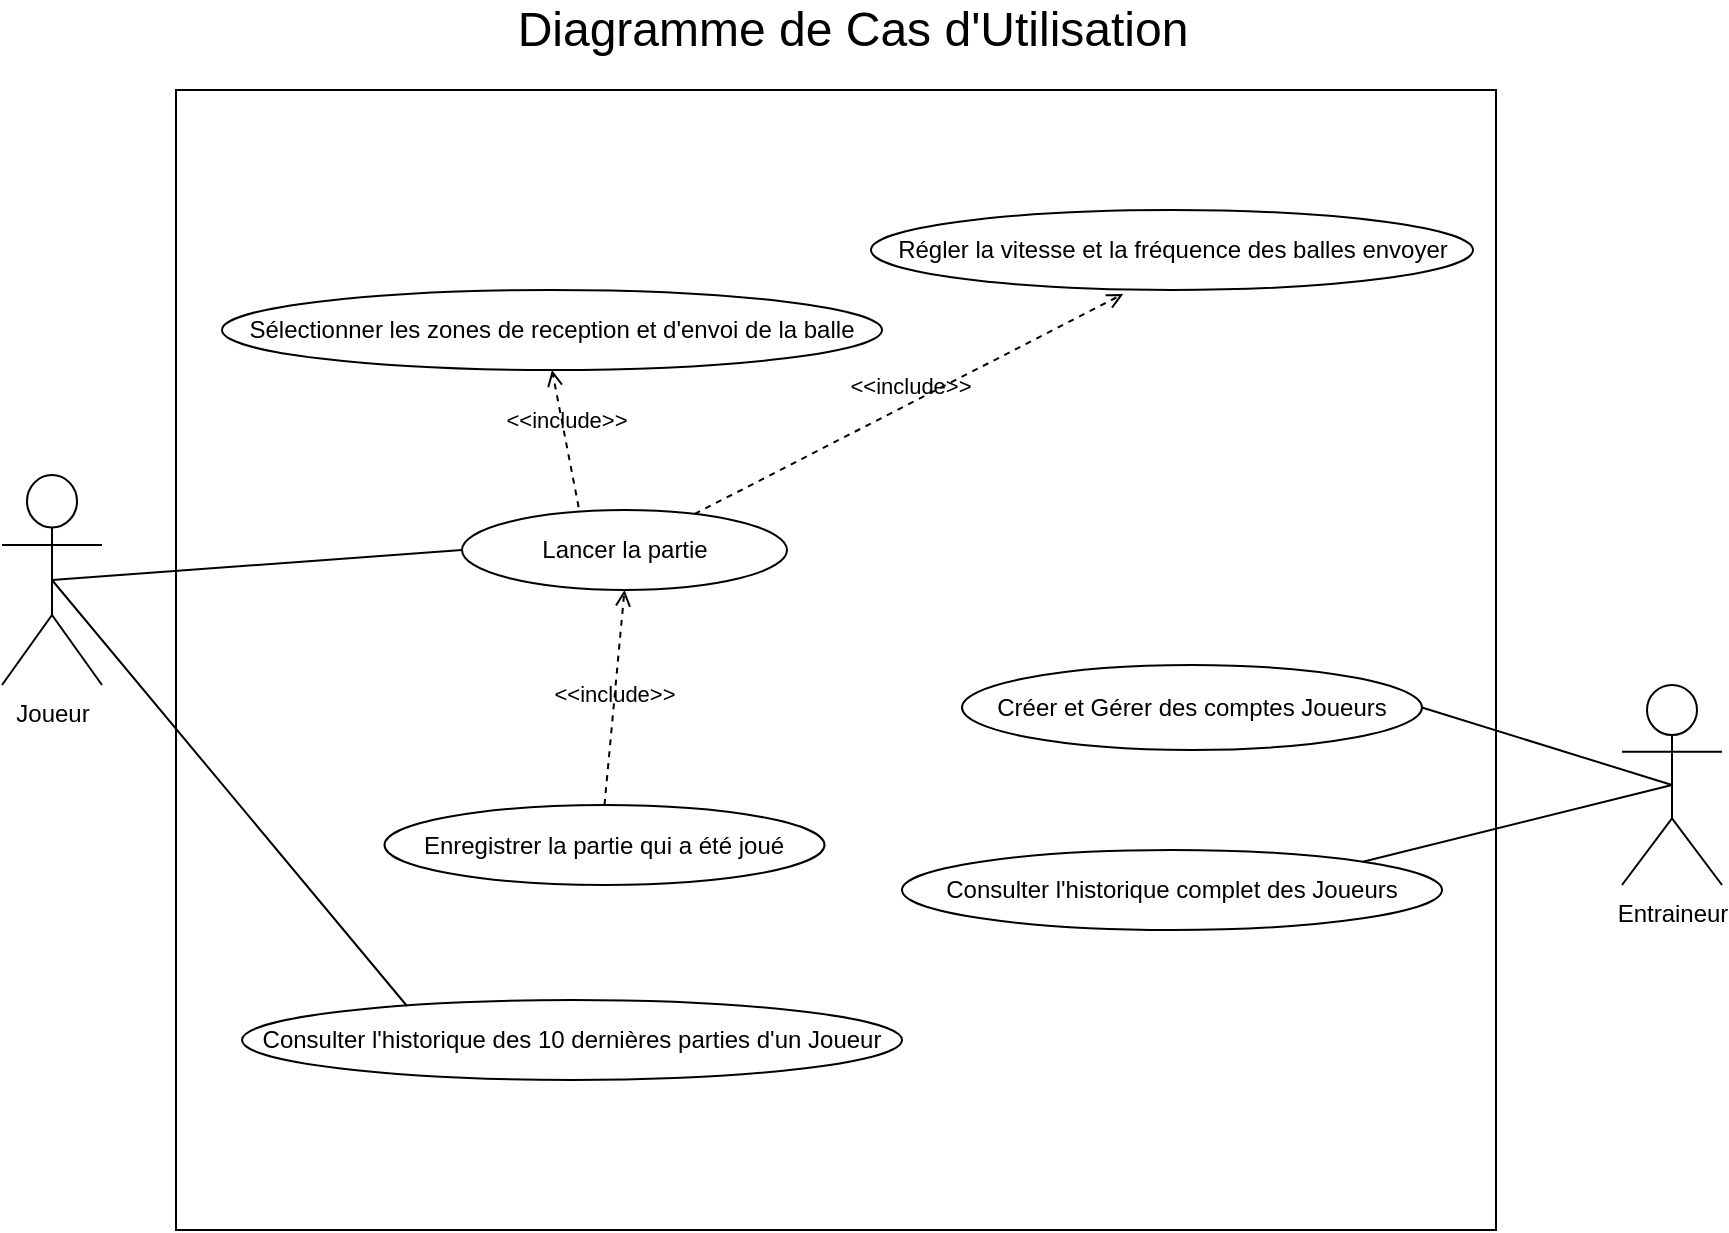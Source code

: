 <mxfile version="16.5.1" type="device"><diagram id="PaNhzz74Y8SkQ8S97t0Y" name="Page-1"><mxGraphModel dx="1038" dy="641" grid="1" gridSize="10" guides="1" tooltips="1" connect="1" arrows="1" fold="1" page="1" pageScale="1" pageWidth="827" pageHeight="1169" math="0" shadow="0"><root><mxCell id="0"/><mxCell id="1" parent="0"/><mxCell id="Qq6qDl6UiFD4bfR4TxRN-4" value="" style="rounded=0;whiteSpace=wrap;html=1;" parent="1" vertex="1"><mxGeometry x="167" y="90" width="660" height="570" as="geometry"/></mxCell><mxCell id="Qq6qDl6UiFD4bfR4TxRN-2" value="Entraineur" style="shape=umlActor;verticalLabelPosition=bottom;verticalAlign=top;html=1;outlineConnect=0;" parent="1" vertex="1"><mxGeometry x="890" y="387.5" width="50" height="100" as="geometry"/></mxCell><mxCell id="Qq6qDl6UiFD4bfR4TxRN-6" value="Créer et Gérer des comptes Joueurs" style="ellipse;whiteSpace=wrap;html=1;" parent="1" vertex="1"><mxGeometry x="560" y="377.5" width="230" height="42.5" as="geometry"/></mxCell><mxCell id="Qq6qDl6UiFD4bfR4TxRN-13" value="Joueur&lt;br&gt;" style="shape=umlActor;verticalLabelPosition=bottom;verticalAlign=top;html=1;outlineConnect=0;" parent="1" vertex="1"><mxGeometry x="80" y="282.5" width="50" height="105" as="geometry"/></mxCell><mxCell id="Qq6qDl6UiFD4bfR4TxRN-15" value="Régler la vitesse et la fréquence des balles envoyer" style="ellipse;whiteSpace=wrap;html=1;" parent="1" vertex="1"><mxGeometry x="514.5" y="150" width="301" height="40" as="geometry"/></mxCell><mxCell id="Qq6qDl6UiFD4bfR4TxRN-16" value="Sélectionner les zones de reception et d'envoi de la balle" style="ellipse;whiteSpace=wrap;html=1;" parent="1" vertex="1"><mxGeometry x="190" y="190" width="330" height="40" as="geometry"/></mxCell><mxCell id="rO9WbgomSib0iG5ZYwTp-17" value="Enregistrer la partie qui a été joué" style="ellipse;whiteSpace=wrap;html=1;" parent="1" vertex="1"><mxGeometry x="271.25" y="447.5" width="220" height="40" as="geometry"/></mxCell><mxCell id="rO9WbgomSib0iG5ZYwTp-20" value="Consulter&amp;nbsp;l'historique complet des Joueurs" style="ellipse;whiteSpace=wrap;html=1;" parent="1" vertex="1"><mxGeometry x="530" y="470" width="270" height="40" as="geometry"/></mxCell><mxCell id="rO9WbgomSib0iG5ZYwTp-21" value="Consulter&amp;nbsp;l'historique des 10 dernières parties d'un Joueur" style="ellipse;whiteSpace=wrap;html=1;" parent="1" vertex="1"><mxGeometry x="200" y="545" width="330" height="40" as="geometry"/></mxCell><mxCell id="rO9WbgomSib0iG5ZYwTp-22" style="edgeStyle=orthogonalEdgeStyle;rounded=0;orthogonalLoop=1;jettySize=auto;html=1;exitX=0.5;exitY=1;exitDx=0;exitDy=0;" parent="1" source="rO9WbgomSib0iG5ZYwTp-20" target="rO9WbgomSib0iG5ZYwTp-20" edge="1"><mxGeometry relative="1" as="geometry"/></mxCell><mxCell id="rO9WbgomSib0iG5ZYwTp-28" value="" style="endArrow=none;html=1;rounded=0;entryX=0.5;entryY=0.5;entryDx=0;entryDy=0;entryPerimeter=0;exitX=1;exitY=0.5;exitDx=0;exitDy=0;" parent="1" source="Qq6qDl6UiFD4bfR4TxRN-6" target="Qq6qDl6UiFD4bfR4TxRN-2" edge="1"><mxGeometry width="50" height="50" relative="1" as="geometry"><mxPoint x="440" y="460" as="sourcePoint"/><mxPoint x="490" y="410" as="targetPoint"/></mxGeometry></mxCell><mxCell id="rO9WbgomSib0iG5ZYwTp-29" value="&lt;font style=&quot;font-size: 24px&quot;&gt;Diagramme de Cas d'Utilisation&lt;/font&gt;" style="text;html=1;resizable=0;autosize=1;align=center;verticalAlign=middle;points=[];fillColor=none;strokeColor=none;rounded=0;" parent="1" vertex="1"><mxGeometry x="330" y="50" width="350" height="20" as="geometry"/></mxCell><mxCell id="rO9WbgomSib0iG5ZYwTp-34" value="" style="endArrow=none;html=1;rounded=0;entryX=0.5;entryY=0.5;entryDx=0;entryDy=0;entryPerimeter=0;exitX=0.25;exitY=0.075;exitDx=0;exitDy=0;exitPerimeter=0;" parent="1" source="rO9WbgomSib0iG5ZYwTp-21" target="Qq6qDl6UiFD4bfR4TxRN-13" edge="1"><mxGeometry width="50" height="50" relative="1" as="geometry"><mxPoint x="290" y="370" as="sourcePoint"/><mxPoint x="115" y="267.5" as="targetPoint"/></mxGeometry></mxCell><mxCell id="rO9WbgomSib0iG5ZYwTp-35" value="" style="endArrow=none;html=1;rounded=0;entryX=1;entryY=0;entryDx=0;entryDy=0;exitX=0.5;exitY=0.5;exitDx=0;exitDy=0;exitPerimeter=0;" parent="1" source="Qq6qDl6UiFD4bfR4TxRN-2" target="rO9WbgomSib0iG5ZYwTp-20" edge="1"><mxGeometry width="50" height="50" relative="1" as="geometry"><mxPoint x="300" y="380" as="sourcePoint"/><mxPoint x="125" y="277.5" as="targetPoint"/></mxGeometry></mxCell><mxCell id="rO9WbgomSib0iG5ZYwTp-40" value="" style="endArrow=none;html=1;rounded=0;entryX=0;entryY=0.5;entryDx=0;entryDy=0;exitX=0.5;exitY=0.5;exitDx=0;exitDy=0;exitPerimeter=0;" parent="1" source="Qq6qDl6UiFD4bfR4TxRN-13" target="fOw21_Qq-Z6RJBxuP_dM-2" edge="1"><mxGeometry width="50" height="50" relative="1" as="geometry"><mxPoint x="120" y="260" as="sourcePoint"/><mxPoint x="-32.5" y="215" as="targetPoint"/></mxGeometry></mxCell><mxCell id="rO9WbgomSib0iG5ZYwTp-43" value="&amp;lt;&amp;lt;include&amp;gt;&amp;gt;" style="html=1;verticalAlign=bottom;labelBackgroundColor=none;endArrow=open;endFill=0;dashed=1;rounded=0;entryX=0.5;entryY=1;entryDx=0;entryDy=0;exitX=0.359;exitY=-0.035;exitDx=0;exitDy=0;exitPerimeter=0;" parent="1" source="fOw21_Qq-Z6RJBxuP_dM-2" target="Qq6qDl6UiFD4bfR4TxRN-16" edge="1"><mxGeometry width="160" relative="1" as="geometry"><mxPoint x="348.75" y="337.5" as="sourcePoint"/><mxPoint x="484.038" y="425.858" as="targetPoint"/></mxGeometry></mxCell><mxCell id="fOw21_Qq-Z6RJBxuP_dM-2" value="Lancer la partie" style="ellipse;whiteSpace=wrap;html=1;" parent="1" vertex="1"><mxGeometry x="310" y="300" width="162.5" height="40" as="geometry"/></mxCell><mxCell id="fOw21_Qq-Z6RJBxuP_dM-3" value="&amp;lt;&amp;lt;include&amp;gt;&amp;gt;" style="html=1;verticalAlign=bottom;labelBackgroundColor=none;endArrow=open;endFill=0;dashed=1;rounded=0;entryX=0.419;entryY=1.05;entryDx=0;entryDy=0;entryPerimeter=0;" parent="1" source="fOw21_Qq-Z6RJBxuP_dM-2" target="Qq6qDl6UiFD4bfR4TxRN-15" edge="1"><mxGeometry width="160" relative="1" as="geometry"><mxPoint x="382.703" y="189.917" as="sourcePoint"/><mxPoint x="451.25" y="297.5" as="targetPoint"/></mxGeometry></mxCell><mxCell id="38XwxDcxqOHhbdAYvUt_-1" value="&amp;lt;&amp;lt;include&amp;gt;&amp;gt;" style="html=1;verticalAlign=bottom;labelBackgroundColor=none;endArrow=open;endFill=0;dashed=1;rounded=0;exitX=0.5;exitY=0;exitDx=0;exitDy=0;entryX=0.5;entryY=1;entryDx=0;entryDy=0;" edge="1" parent="1" source="rO9WbgomSib0iG5ZYwTp-17" target="fOw21_Qq-Z6RJBxuP_dM-2"><mxGeometry x="-0.143" width="160" relative="1" as="geometry"><mxPoint x="460" y="380" as="sourcePoint"/><mxPoint x="381" y="350" as="targetPoint"/><mxPoint as="offset"/></mxGeometry></mxCell></root></mxGraphModel></diagram></mxfile>